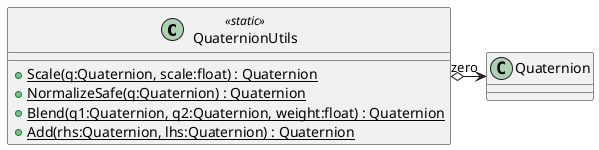 @startuml
class QuaternionUtils <<static>> {
    + {static} Scale(q:Quaternion, scale:float) : Quaternion
    + {static} NormalizeSafe(q:Quaternion) : Quaternion
    + {static} Blend(q1:Quaternion, q2:Quaternion, weight:float) : Quaternion
    + {static} Add(rhs:Quaternion, lhs:Quaternion) : Quaternion
}
QuaternionUtils o-> "zero" Quaternion
@enduml
